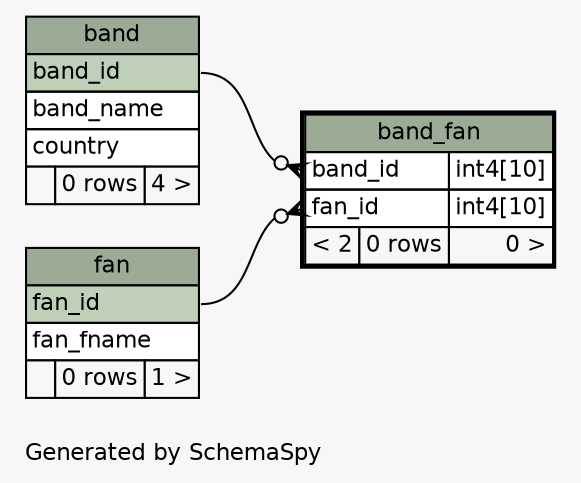 // dot 2.38.0 on Mac OS X 10.9.3
// SchemaSpy rev 590
digraph "oneDegreeRelationshipsDiagram" {
  graph [
    rankdir="RL"
    bgcolor="#f7f7f7"
    label="\nGenerated by SchemaSpy"
    labeljust="l"
    nodesep="0.18"
    ranksep="0.46"
    fontname="Helvetica"
    fontsize="11"
  ];
  node [
    fontname="Helvetica"
    fontsize="11"
    shape="plaintext"
  ];
  edge [
    arrowsize="0.8"
  ];
  "band_fan":"band_id":w -> "band":"band_id":e [arrowhead=none dir=back arrowtail=crowodot];
  "band_fan":"fan_id":w -> "fan":"fan_id":e [arrowhead=none dir=back arrowtail=crowodot];
  "band" [
    label=<
    <TABLE BORDER="0" CELLBORDER="1" CELLSPACING="0" BGCOLOR="#ffffff">
      <TR><TD COLSPAN="3" BGCOLOR="#9bab96" ALIGN="CENTER">band</TD></TR>
      <TR><TD PORT="band_id" COLSPAN="3" BGCOLOR="#bed1b8" ALIGN="LEFT">band_id</TD></TR>
      <TR><TD PORT="band_name" COLSPAN="3" ALIGN="LEFT">band_name</TD></TR>
      <TR><TD PORT="country" COLSPAN="3" ALIGN="LEFT">country</TD></TR>
      <TR><TD ALIGN="LEFT" BGCOLOR="#f7f7f7">  </TD><TD ALIGN="RIGHT" BGCOLOR="#f7f7f7">0 rows</TD><TD ALIGN="RIGHT" BGCOLOR="#f7f7f7">4 &gt;</TD></TR>
    </TABLE>>
    URL="band.html"
    tooltip="band"
  ];
  "band_fan" [
    label=<
    <TABLE BORDER="2" CELLBORDER="1" CELLSPACING="0" BGCOLOR="#ffffff">
      <TR><TD COLSPAN="3" BGCOLOR="#9bab96" ALIGN="CENTER">band_fan</TD></TR>
      <TR><TD PORT="band_id" COLSPAN="2" ALIGN="LEFT">band_id</TD><TD PORT="band_id.type" ALIGN="LEFT">int4[10]</TD></TR>
      <TR><TD PORT="fan_id" COLSPAN="2" ALIGN="LEFT">fan_id</TD><TD PORT="fan_id.type" ALIGN="LEFT">int4[10]</TD></TR>
      <TR><TD ALIGN="LEFT" BGCOLOR="#f7f7f7">&lt; 2</TD><TD ALIGN="RIGHT" BGCOLOR="#f7f7f7">0 rows</TD><TD ALIGN="RIGHT" BGCOLOR="#f7f7f7">0 &gt;</TD></TR>
    </TABLE>>
    URL="band_fan.html"
    tooltip="band_fan"
  ];
  "fan" [
    label=<
    <TABLE BORDER="0" CELLBORDER="1" CELLSPACING="0" BGCOLOR="#ffffff">
      <TR><TD COLSPAN="3" BGCOLOR="#9bab96" ALIGN="CENTER">fan</TD></TR>
      <TR><TD PORT="fan_id" COLSPAN="3" BGCOLOR="#bed1b8" ALIGN="LEFT">fan_id</TD></TR>
      <TR><TD PORT="fan_fname" COLSPAN="3" ALIGN="LEFT">fan_fname</TD></TR>
      <TR><TD ALIGN="LEFT" BGCOLOR="#f7f7f7">  </TD><TD ALIGN="RIGHT" BGCOLOR="#f7f7f7">0 rows</TD><TD ALIGN="RIGHT" BGCOLOR="#f7f7f7">1 &gt;</TD></TR>
    </TABLE>>
    URL="fan.html"
    tooltip="fan"
  ];
}
